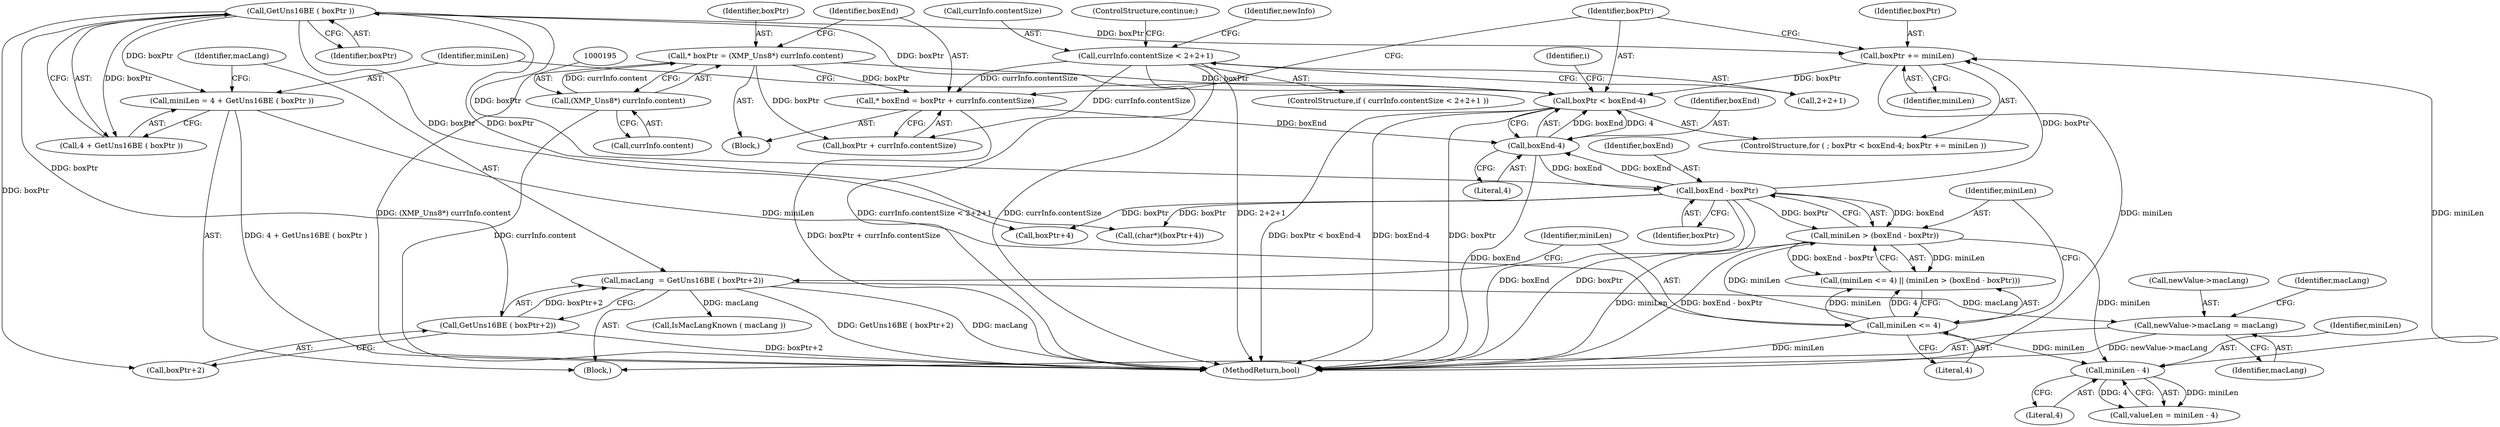 digraph "0_exempi_886cd1d2314755adb1f4cdb99c16ff00830f0331@pointer" {
"1000263" [label="(Call,newValue->macLang = macLang)"];
"1000225" [label="(Call,macLang  = GetUns16BE ( boxPtr+2))"];
"1000227" [label="(Call,GetUns16BE ( boxPtr+2))"];
"1000223" [label="(Call,GetUns16BE ( boxPtr ))"];
"1000210" [label="(Call,boxPtr < boxEnd-4)"];
"1000215" [label="(Call,boxPtr += miniLen)"];
"1000253" [label="(Call,miniLen - 4)"];
"1000236" [label="(Call,miniLen > (boxEnd - boxPtr))"];
"1000233" [label="(Call,miniLen <= 4)"];
"1000219" [label="(Call,miniLen = 4 + GetUns16BE ( boxPtr ))"];
"1000238" [label="(Call,boxEnd - boxPtr)"];
"1000212" [label="(Call,boxEnd-4)"];
"1000200" [label="(Call,* boxEnd = boxPtr + currInfo.contentSize)"];
"1000192" [label="(Call,* boxPtr = (XMP_Uns8*) currInfo.content)"];
"1000194" [label="(Call,(XMP_Uns8*) currInfo.content)"];
"1000159" [label="(Call,currInfo.contentSize < 2+2+1)"];
"1000168" [label="(ControlStructure,continue;)"];
"1000220" [label="(Identifier,miniLen)"];
"1000201" [label="(Identifier,boxEnd)"];
"1000269" [label="(Call,IsMacLangKnown ( macLang ))"];
"1000228" [label="(Call,boxPtr+2)"];
"1000227" [label="(Call,GetUns16BE ( boxPtr+2))"];
"1000254" [label="(Identifier,miniLen)"];
"1000217" [label="(Identifier,miniLen)"];
"1000234" [label="(Identifier,miniLen)"];
"1000245" [label="(Call,(char*)(boxPtr+4))"];
"1000193" [label="(Identifier,boxPtr)"];
"1000163" [label="(Call,2+2+1)"];
"1000253" [label="(Call,miniLen - 4)"];
"1000196" [label="(Call,currInfo.content)"];
"1000236" [label="(Call,miniLen > (boxEnd - boxPtr))"];
"1000216" [label="(Identifier,boxPtr)"];
"1000211" [label="(Identifier,boxPtr)"];
"1000224" [label="(Identifier,boxPtr)"];
"1000226" [label="(Identifier,macLang)"];
"1000218" [label="(Block,)"];
"1000171" [label="(Identifier,newInfo)"];
"1000233" [label="(Call,miniLen <= 4)"];
"1000270" [label="(Identifier,macLang)"];
"1000225" [label="(Call,macLang  = GetUns16BE ( boxPtr+2))"];
"1000237" [label="(Identifier,miniLen)"];
"1000159" [label="(Call,currInfo.contentSize < 2+2+1)"];
"1000192" [label="(Call,* boxPtr = (XMP_Uns8*) currInfo.content)"];
"1000202" [label="(Call,boxPtr + currInfo.contentSize)"];
"1000239" [label="(Identifier,boxEnd)"];
"1000209" [label="(ControlStructure,for ( ; boxPtr < boxEnd-4; boxPtr += miniLen ))"];
"1000200" [label="(Call,* boxEnd = boxPtr + currInfo.contentSize)"];
"1000235" [label="(Literal,4)"];
"1000213" [label="(Identifier,boxEnd)"];
"1000219" [label="(Call,miniLen = 4 + GetUns16BE ( boxPtr ))"];
"1000240" [label="(Identifier,boxPtr)"];
"1000267" [label="(Identifier,macLang)"];
"1000160" [label="(Call,currInfo.contentSize)"];
"1000264" [label="(Call,newValue->macLang)"];
"1000232" [label="(Call,(miniLen <= 4) || (miniLen > (boxEnd - boxPtr)))"];
"1000238" [label="(Call,boxEnd - boxPtr)"];
"1000212" [label="(Call,boxEnd-4)"];
"1000221" [label="(Call,4 + GetUns16BE ( boxPtr ))"];
"1000215" [label="(Call,boxPtr += miniLen)"];
"1000255" [label="(Literal,4)"];
"1000194" [label="(Call,(XMP_Uns8*) currInfo.content)"];
"1000247" [label="(Call,boxPtr+4)"];
"1000283" [label="(MethodReturn,bool)"];
"1000263" [label="(Call,newValue->macLang = macLang)"];
"1000133" [label="(Identifier,i)"];
"1000158" [label="(ControlStructure,if ( currInfo.contentSize < 2+2+1 ))"];
"1000223" [label="(Call,GetUns16BE ( boxPtr ))"];
"1000210" [label="(Call,boxPtr < boxEnd-4)"];
"1000214" [label="(Literal,4)"];
"1000134" [label="(Block,)"];
"1000251" [label="(Call,valueLen = miniLen - 4)"];
"1000263" -> "1000218"  [label="AST: "];
"1000263" -> "1000267"  [label="CFG: "];
"1000264" -> "1000263"  [label="AST: "];
"1000267" -> "1000263"  [label="AST: "];
"1000270" -> "1000263"  [label="CFG: "];
"1000263" -> "1000283"  [label="DDG: newValue->macLang"];
"1000225" -> "1000263"  [label="DDG: macLang"];
"1000225" -> "1000218"  [label="AST: "];
"1000225" -> "1000227"  [label="CFG: "];
"1000226" -> "1000225"  [label="AST: "];
"1000227" -> "1000225"  [label="AST: "];
"1000234" -> "1000225"  [label="CFG: "];
"1000225" -> "1000283"  [label="DDG: GetUns16BE ( boxPtr+2)"];
"1000225" -> "1000283"  [label="DDG: macLang"];
"1000227" -> "1000225"  [label="DDG: boxPtr+2"];
"1000225" -> "1000269"  [label="DDG: macLang"];
"1000227" -> "1000228"  [label="CFG: "];
"1000228" -> "1000227"  [label="AST: "];
"1000227" -> "1000283"  [label="DDG: boxPtr+2"];
"1000223" -> "1000227"  [label="DDG: boxPtr"];
"1000223" -> "1000221"  [label="AST: "];
"1000223" -> "1000224"  [label="CFG: "];
"1000224" -> "1000223"  [label="AST: "];
"1000221" -> "1000223"  [label="CFG: "];
"1000223" -> "1000215"  [label="DDG: boxPtr"];
"1000223" -> "1000219"  [label="DDG: boxPtr"];
"1000223" -> "1000221"  [label="DDG: boxPtr"];
"1000210" -> "1000223"  [label="DDG: boxPtr"];
"1000223" -> "1000228"  [label="DDG: boxPtr"];
"1000223" -> "1000238"  [label="DDG: boxPtr"];
"1000223" -> "1000245"  [label="DDG: boxPtr"];
"1000223" -> "1000247"  [label="DDG: boxPtr"];
"1000210" -> "1000209"  [label="AST: "];
"1000210" -> "1000212"  [label="CFG: "];
"1000211" -> "1000210"  [label="AST: "];
"1000212" -> "1000210"  [label="AST: "];
"1000220" -> "1000210"  [label="CFG: "];
"1000133" -> "1000210"  [label="CFG: "];
"1000210" -> "1000283"  [label="DDG: boxPtr < boxEnd-4"];
"1000210" -> "1000283"  [label="DDG: boxEnd-4"];
"1000210" -> "1000283"  [label="DDG: boxPtr"];
"1000215" -> "1000210"  [label="DDG: boxPtr"];
"1000192" -> "1000210"  [label="DDG: boxPtr"];
"1000212" -> "1000210"  [label="DDG: boxEnd"];
"1000212" -> "1000210"  [label="DDG: 4"];
"1000215" -> "1000209"  [label="AST: "];
"1000215" -> "1000217"  [label="CFG: "];
"1000216" -> "1000215"  [label="AST: "];
"1000217" -> "1000215"  [label="AST: "];
"1000211" -> "1000215"  [label="CFG: "];
"1000215" -> "1000283"  [label="DDG: miniLen"];
"1000253" -> "1000215"  [label="DDG: miniLen"];
"1000238" -> "1000215"  [label="DDG: boxPtr"];
"1000253" -> "1000251"  [label="AST: "];
"1000253" -> "1000255"  [label="CFG: "];
"1000254" -> "1000253"  [label="AST: "];
"1000255" -> "1000253"  [label="AST: "];
"1000251" -> "1000253"  [label="CFG: "];
"1000253" -> "1000251"  [label="DDG: miniLen"];
"1000253" -> "1000251"  [label="DDG: 4"];
"1000236" -> "1000253"  [label="DDG: miniLen"];
"1000233" -> "1000253"  [label="DDG: miniLen"];
"1000236" -> "1000232"  [label="AST: "];
"1000236" -> "1000238"  [label="CFG: "];
"1000237" -> "1000236"  [label="AST: "];
"1000238" -> "1000236"  [label="AST: "];
"1000232" -> "1000236"  [label="CFG: "];
"1000236" -> "1000283"  [label="DDG: miniLen"];
"1000236" -> "1000283"  [label="DDG: boxEnd - boxPtr"];
"1000236" -> "1000232"  [label="DDG: miniLen"];
"1000236" -> "1000232"  [label="DDG: boxEnd - boxPtr"];
"1000233" -> "1000236"  [label="DDG: miniLen"];
"1000238" -> "1000236"  [label="DDG: boxEnd"];
"1000238" -> "1000236"  [label="DDG: boxPtr"];
"1000233" -> "1000232"  [label="AST: "];
"1000233" -> "1000235"  [label="CFG: "];
"1000234" -> "1000233"  [label="AST: "];
"1000235" -> "1000233"  [label="AST: "];
"1000237" -> "1000233"  [label="CFG: "];
"1000232" -> "1000233"  [label="CFG: "];
"1000233" -> "1000283"  [label="DDG: miniLen"];
"1000233" -> "1000232"  [label="DDG: miniLen"];
"1000233" -> "1000232"  [label="DDG: 4"];
"1000219" -> "1000233"  [label="DDG: miniLen"];
"1000219" -> "1000218"  [label="AST: "];
"1000219" -> "1000221"  [label="CFG: "];
"1000220" -> "1000219"  [label="AST: "];
"1000221" -> "1000219"  [label="AST: "];
"1000226" -> "1000219"  [label="CFG: "];
"1000219" -> "1000283"  [label="DDG: 4 + GetUns16BE ( boxPtr )"];
"1000238" -> "1000240"  [label="CFG: "];
"1000239" -> "1000238"  [label="AST: "];
"1000240" -> "1000238"  [label="AST: "];
"1000238" -> "1000283"  [label="DDG: boxEnd"];
"1000238" -> "1000283"  [label="DDG: boxPtr"];
"1000238" -> "1000212"  [label="DDG: boxEnd"];
"1000212" -> "1000238"  [label="DDG: boxEnd"];
"1000238" -> "1000245"  [label="DDG: boxPtr"];
"1000238" -> "1000247"  [label="DDG: boxPtr"];
"1000212" -> "1000214"  [label="CFG: "];
"1000213" -> "1000212"  [label="AST: "];
"1000214" -> "1000212"  [label="AST: "];
"1000212" -> "1000283"  [label="DDG: boxEnd"];
"1000200" -> "1000212"  [label="DDG: boxEnd"];
"1000200" -> "1000134"  [label="AST: "];
"1000200" -> "1000202"  [label="CFG: "];
"1000201" -> "1000200"  [label="AST: "];
"1000202" -> "1000200"  [label="AST: "];
"1000211" -> "1000200"  [label="CFG: "];
"1000200" -> "1000283"  [label="DDG: boxPtr + currInfo.contentSize"];
"1000192" -> "1000200"  [label="DDG: boxPtr"];
"1000159" -> "1000200"  [label="DDG: currInfo.contentSize"];
"1000192" -> "1000134"  [label="AST: "];
"1000192" -> "1000194"  [label="CFG: "];
"1000193" -> "1000192"  [label="AST: "];
"1000194" -> "1000192"  [label="AST: "];
"1000201" -> "1000192"  [label="CFG: "];
"1000192" -> "1000283"  [label="DDG: (XMP_Uns8*) currInfo.content"];
"1000194" -> "1000192"  [label="DDG: currInfo.content"];
"1000192" -> "1000202"  [label="DDG: boxPtr"];
"1000194" -> "1000196"  [label="CFG: "];
"1000195" -> "1000194"  [label="AST: "];
"1000196" -> "1000194"  [label="AST: "];
"1000194" -> "1000283"  [label="DDG: currInfo.content"];
"1000159" -> "1000158"  [label="AST: "];
"1000159" -> "1000163"  [label="CFG: "];
"1000160" -> "1000159"  [label="AST: "];
"1000163" -> "1000159"  [label="AST: "];
"1000168" -> "1000159"  [label="CFG: "];
"1000171" -> "1000159"  [label="CFG: "];
"1000159" -> "1000283"  [label="DDG: currInfo.contentSize < 2+2+1"];
"1000159" -> "1000283"  [label="DDG: currInfo.contentSize"];
"1000159" -> "1000283"  [label="DDG: 2+2+1"];
"1000159" -> "1000202"  [label="DDG: currInfo.contentSize"];
}
